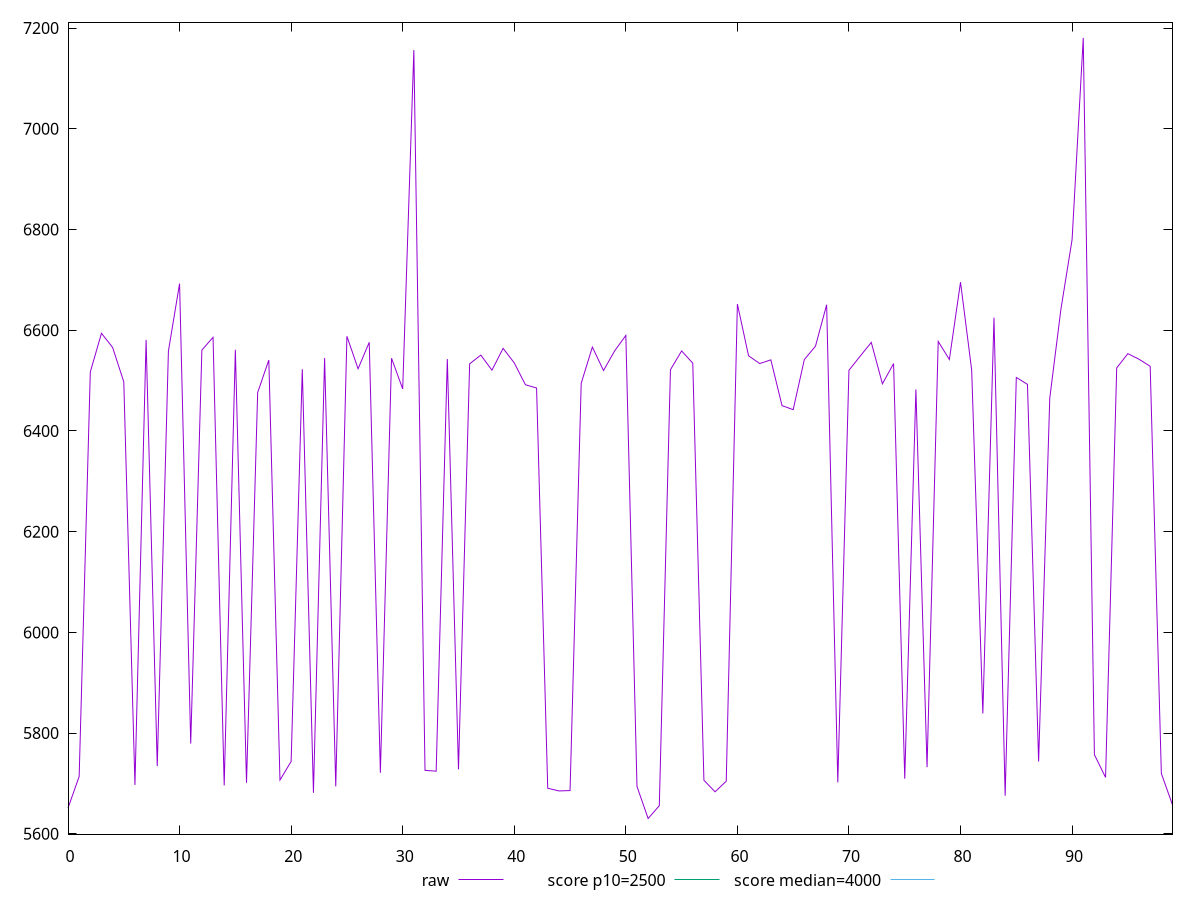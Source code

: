 reset

$raw <<EOF
0 5650.989000000001
1 5713.870499999999
2 6517.226000000002
3 6593.947000000002
4 6565.745699999998
5 6497.472
6 5697.122999999999
7 6580.771999999999
8 5734.379999999999
9 6558.484999999999
10 6692.58
11 5779.127999999999
12 6560.542
13 6585.854999999999
14 5696.202300000001
15 6561.171000000001
16 5701.2645
17 6476.239000000001
18 6540.787999999997
19 5706.825000000002
20 5743.669500000001
21 6522.580999999999
22 5681.4974999999995
23 6544.749
24 5694.2355
25 6588.031000000002
26 6523.396999999999
27 6576.006900000001
28 5721.213
29 6544.3240000000005
30 6483.447000000001
31 7156.187999999999
32 5725.981500000002
33 5724.414
34 6542.726000000001
35 5728.010999999999
36 6533.274
37 6550.579999999998
38 6520.643000000001
39 6564.0406
40 6535.024999999999
41 6491.743000000001
42 6485.198000000002
43 5690.5064999999995
44 5685.143999999998
45 5685.886499999999
46 6494.565
47 6566.475000000001
48 6519.98
49 6559.097
50 6589.5779999999995
51 5694.053999999998
52 5630.380500000001
53 5655.823499999999
54 6521.544000000002
55 6558.825000000001
56 6534.548999999999
57 5706.330000000001
58 5683.444499999998
59 5704.482000000001
60 6651.917
61 6549.279499999999
62 6533.767000000002
63 6541.145000000002
64 6450.2970000000005
65 6442.187999999998
66 6541.705999999999
67 6568.3279999999995
68 6650.5740000000005
69 5702.138999999999
70 6520.49
71 6548.284999999999
72 6575.8624
73 6493.562000000001
74 6533.732999999998
75 5709.465
76 6482.426999999998
77 5732.301000000001
78 6577.695000000001
79 6541.858999999999
80 6695.414999999999
81 6520.6939999999995
82 5839.0064999999995
83 6625.045099999998
84 5675.595449999999
85 6506.1759999999995
86 6492.508
87 5743.521000000001
88 6465.273999999998
89 6641.836000000001
90 6779.849999999998
91 7180.423000000002
92 5757.166499999999
93 5712.0555
94 6525.147999999999
95 6553.469999999998
96 6542.367300000001
97 6528.326999999998
98 5719.9095
99 5657.423999999999
EOF

set key outside below
set xrange [0:99]
set yrange [5599.379650000001:7211.423850000002]
set trange [5599.379650000001:7211.423850000002]
set terminal svg size 640, 500 enhanced background rgb 'white'
set output "report_00011_2021-02-09T10:53:21.242Z/largest-contentful-paint/samples/pages+cached+noadtech/raw/values.svg"

plot $raw title "raw" with line, \
     2500 title "score p10=2500", \
     4000 title "score median=4000"

reset
